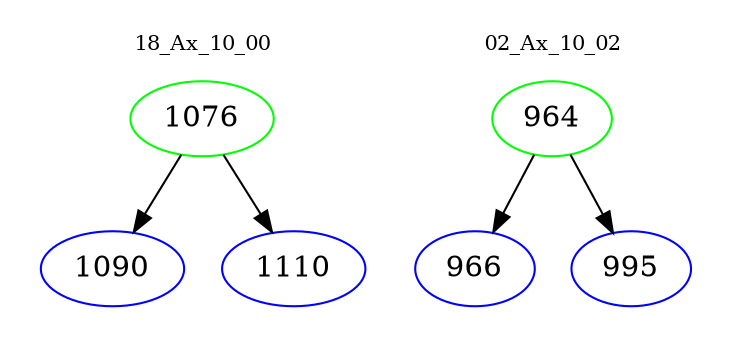 digraph{
subgraph cluster_0 {
color = white
label = "18_Ax_10_00";
fontsize=10;
T0_1076 [label="1076", color="green"]
T0_1076 -> T0_1090 [color="black"]
T0_1090 [label="1090", color="blue"]
T0_1076 -> T0_1110 [color="black"]
T0_1110 [label="1110", color="blue"]
}
subgraph cluster_1 {
color = white
label = "02_Ax_10_02";
fontsize=10;
T1_964 [label="964", color="green"]
T1_964 -> T1_966 [color="black"]
T1_966 [label="966", color="blue"]
T1_964 -> T1_995 [color="black"]
T1_995 [label="995", color="blue"]
}
}
